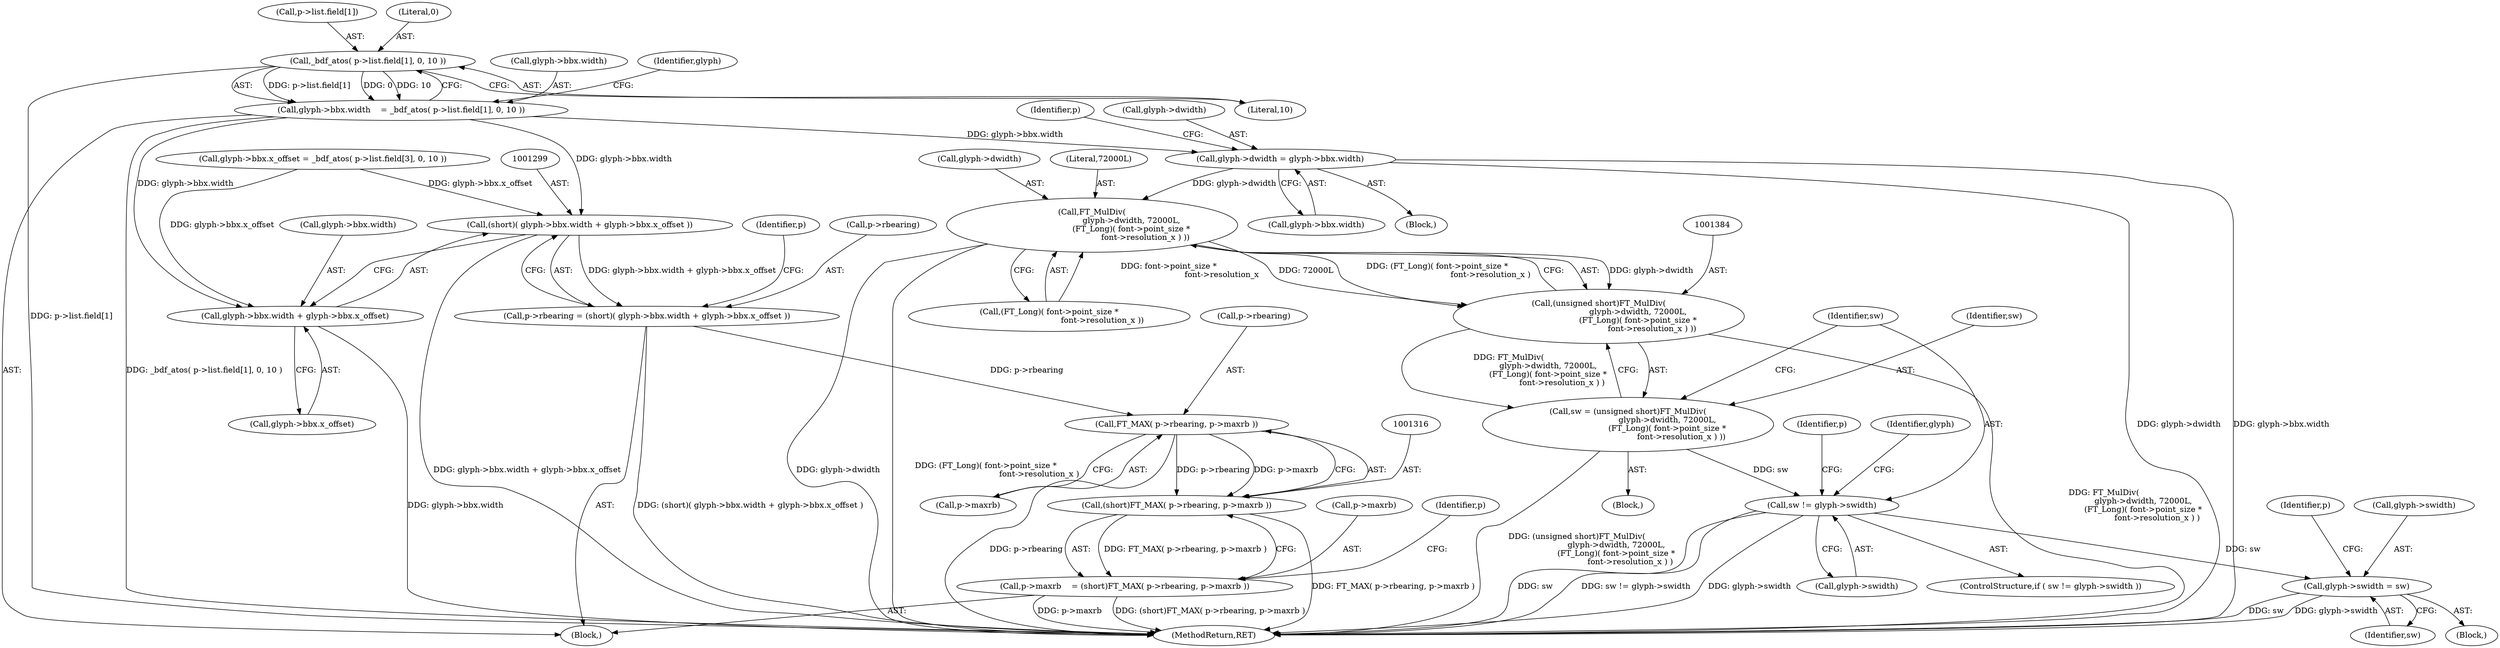 digraph "0_savannah_07bdb6e289c7954e2a533039dc93c1c136099d2d@array" {
"1001173" [label="(Call,_bdf_atos( p->list.field[1], 0, 10 ))"];
"1001167" [label="(Call,glyph->bbx.width    = _bdf_atos( p->list.field[1], 0, 10 ))"];
"1001298" [label="(Call,(short)( glyph->bbx.width + glyph->bbx.x_offset ))"];
"1001294" [label="(Call,p->rbearing = (short)( glyph->bbx.width + glyph->bbx.x_offset ))"];
"1001317" [label="(Call,FT_MAX( p->rbearing, p->maxrb ))"];
"1001315" [label="(Call,(short)FT_MAX( p->rbearing, p->maxrb ))"];
"1001311" [label="(Call,p->maxrb    = (short)FT_MAX( p->rbearing, p->maxrb ))"];
"1001300" [label="(Call,glyph->bbx.width + glyph->bbx.x_offset)"];
"1001362" [label="(Call,glyph->dwidth = glyph->bbx.width)"];
"1001385" [label="(Call,FT_MulDiv(\n                               glyph->dwidth, 72000L,\n                               (FT_Long)( font->point_size *\n                                          font->resolution_x ) ))"];
"1001383" [label="(Call,(unsigned short)FT_MulDiv(\n                               glyph->dwidth, 72000L,\n                               (FT_Long)( font->point_size *\n                                          font->resolution_x ) ))"];
"1001381" [label="(Call,sw = (unsigned short)FT_MulDiv(\n                               glyph->dwidth, 72000L,\n                               (FT_Long)( font->point_size *\n                                          font->resolution_x ) ))"];
"1001400" [label="(Call,sw != glyph->swidth)"];
"1001406" [label="(Call,glyph->swidth = sw)"];
"1001315" [label="(Call,(short)FT_MAX( p->rbearing, p->maxrb ))"];
"1001301" [label="(Call,glyph->bbx.width)"];
"1001447" [label="(Identifier,p)"];
"1001405" [label="(Block,)"];
"1001173" [label="(Call,_bdf_atos( p->list.field[1], 0, 10 ))"];
"1001168" [label="(Call,glyph->bbx.width)"];
"1001318" [label="(Call,p->rbearing)"];
"1001312" [label="(Call,p->maxrb)"];
"1001317" [label="(Call,FT_MAX( p->rbearing, p->maxrb ))"];
"1001311" [label="(Call,p->maxrb    = (short)FT_MAX( p->rbearing, p->maxrb ))"];
"1001326" [label="(Identifier,p)"];
"1001410" [label="(Identifier,sw)"];
"1001313" [label="(Identifier,p)"];
"1001182" [label="(Literal,10)"];
"1001294" [label="(Call,p->rbearing = (short)( glyph->bbx.width + glyph->bbx.x_offset ))"];
"1001143" [label="(Block,)"];
"1001408" [label="(Identifier,glyph)"];
"1001363" [label="(Call,glyph->dwidth)"];
"1001381" [label="(Call,sw = (unsigned short)FT_MulDiv(\n                               glyph->dwidth, 72000L,\n                               (FT_Long)( font->point_size *\n                                          font->resolution_x ) ))"];
"1001406" [label="(Call,glyph->swidth = sw)"];
"1001375" [label="(Identifier,p)"];
"1001390" [label="(Call,(FT_Long)( font->point_size *\n                                          font->resolution_x ))"];
"1001383" [label="(Call,(unsigned short)FT_MulDiv(\n                               glyph->dwidth, 72000L,\n                               (FT_Long)( font->point_size *\n                                          font->resolution_x ) ))"];
"1001407" [label="(Call,glyph->swidth)"];
"1001386" [label="(Call,glyph->dwidth)"];
"1001379" [label="(Block,)"];
"1001298" [label="(Call,(short)( glyph->bbx.width + glyph->bbx.x_offset ))"];
"1001306" [label="(Call,glyph->bbx.x_offset)"];
"1001174" [label="(Call,p->list.field[1])"];
"1001366" [label="(Call,glyph->bbx.width)"];
"1001402" [label="(Call,glyph->swidth)"];
"1001382" [label="(Identifier,sw)"];
"1001295" [label="(Call,p->rbearing)"];
"1001186" [label="(Identifier,glyph)"];
"1001167" [label="(Call,glyph->bbx.width    = _bdf_atos( p->list.field[1], 0, 10 ))"];
"1001300" [label="(Call,glyph->bbx.width + glyph->bbx.x_offset)"];
"1001414" [label="(Identifier,p)"];
"1001389" [label="(Literal,72000L)"];
"1001401" [label="(Identifier,sw)"];
"1001361" [label="(Block,)"];
"1001362" [label="(Call,glyph->dwidth = glyph->bbx.width)"];
"1001399" [label="(ControlStructure,if ( sw != glyph->swidth ))"];
"1001385" [label="(Call,FT_MulDiv(\n                               glyph->dwidth, 72000L,\n                               (FT_Long)( font->point_size *\n                                          font->resolution_x ) ))"];
"1001321" [label="(Call,p->maxrb)"];
"1001181" [label="(Literal,0)"];
"1001568" [label="(MethodReturn,RET)"];
"1001199" [label="(Call,glyph->bbx.x_offset = _bdf_atos( p->list.field[3], 0, 10 ))"];
"1001400" [label="(Call,sw != glyph->swidth)"];
"1001173" -> "1001167"  [label="AST: "];
"1001173" -> "1001182"  [label="CFG: "];
"1001174" -> "1001173"  [label="AST: "];
"1001181" -> "1001173"  [label="AST: "];
"1001182" -> "1001173"  [label="AST: "];
"1001167" -> "1001173"  [label="CFG: "];
"1001173" -> "1001568"  [label="DDG: p->list.field[1]"];
"1001173" -> "1001167"  [label="DDG: p->list.field[1]"];
"1001173" -> "1001167"  [label="DDG: 0"];
"1001173" -> "1001167"  [label="DDG: 10"];
"1001167" -> "1001143"  [label="AST: "];
"1001168" -> "1001167"  [label="AST: "];
"1001186" -> "1001167"  [label="CFG: "];
"1001167" -> "1001568"  [label="DDG: _bdf_atos( p->list.field[1], 0, 10 )"];
"1001167" -> "1001298"  [label="DDG: glyph->bbx.width"];
"1001167" -> "1001300"  [label="DDG: glyph->bbx.width"];
"1001167" -> "1001362"  [label="DDG: glyph->bbx.width"];
"1001298" -> "1001294"  [label="AST: "];
"1001298" -> "1001300"  [label="CFG: "];
"1001299" -> "1001298"  [label="AST: "];
"1001300" -> "1001298"  [label="AST: "];
"1001294" -> "1001298"  [label="CFG: "];
"1001298" -> "1001568"  [label="DDG: glyph->bbx.width + glyph->bbx.x_offset"];
"1001298" -> "1001294"  [label="DDG: glyph->bbx.width + glyph->bbx.x_offset"];
"1001199" -> "1001298"  [label="DDG: glyph->bbx.x_offset"];
"1001294" -> "1001143"  [label="AST: "];
"1001295" -> "1001294"  [label="AST: "];
"1001313" -> "1001294"  [label="CFG: "];
"1001294" -> "1001568"  [label="DDG: (short)( glyph->bbx.width + glyph->bbx.x_offset )"];
"1001294" -> "1001317"  [label="DDG: p->rbearing"];
"1001317" -> "1001315"  [label="AST: "];
"1001317" -> "1001321"  [label="CFG: "];
"1001318" -> "1001317"  [label="AST: "];
"1001321" -> "1001317"  [label="AST: "];
"1001315" -> "1001317"  [label="CFG: "];
"1001317" -> "1001568"  [label="DDG: p->rbearing"];
"1001317" -> "1001315"  [label="DDG: p->rbearing"];
"1001317" -> "1001315"  [label="DDG: p->maxrb"];
"1001315" -> "1001311"  [label="AST: "];
"1001316" -> "1001315"  [label="AST: "];
"1001311" -> "1001315"  [label="CFG: "];
"1001315" -> "1001568"  [label="DDG: FT_MAX( p->rbearing, p->maxrb )"];
"1001315" -> "1001311"  [label="DDG: FT_MAX( p->rbearing, p->maxrb )"];
"1001311" -> "1001143"  [label="AST: "];
"1001312" -> "1001311"  [label="AST: "];
"1001326" -> "1001311"  [label="CFG: "];
"1001311" -> "1001568"  [label="DDG: p->maxrb"];
"1001311" -> "1001568"  [label="DDG: (short)FT_MAX( p->rbearing, p->maxrb )"];
"1001300" -> "1001306"  [label="CFG: "];
"1001301" -> "1001300"  [label="AST: "];
"1001306" -> "1001300"  [label="AST: "];
"1001300" -> "1001568"  [label="DDG: glyph->bbx.width"];
"1001199" -> "1001300"  [label="DDG: glyph->bbx.x_offset"];
"1001362" -> "1001361"  [label="AST: "];
"1001362" -> "1001366"  [label="CFG: "];
"1001363" -> "1001362"  [label="AST: "];
"1001366" -> "1001362"  [label="AST: "];
"1001375" -> "1001362"  [label="CFG: "];
"1001362" -> "1001568"  [label="DDG: glyph->bbx.width"];
"1001362" -> "1001568"  [label="DDG: glyph->dwidth"];
"1001362" -> "1001385"  [label="DDG: glyph->dwidth"];
"1001385" -> "1001383"  [label="AST: "];
"1001385" -> "1001390"  [label="CFG: "];
"1001386" -> "1001385"  [label="AST: "];
"1001389" -> "1001385"  [label="AST: "];
"1001390" -> "1001385"  [label="AST: "];
"1001383" -> "1001385"  [label="CFG: "];
"1001385" -> "1001568"  [label="DDG: glyph->dwidth"];
"1001385" -> "1001568"  [label="DDG: (FT_Long)( font->point_size *\n                                          font->resolution_x )"];
"1001385" -> "1001383"  [label="DDG: glyph->dwidth"];
"1001385" -> "1001383"  [label="DDG: 72000L"];
"1001385" -> "1001383"  [label="DDG: (FT_Long)( font->point_size *\n                                          font->resolution_x )"];
"1001390" -> "1001385"  [label="DDG: font->point_size *\n                                          font->resolution_x"];
"1001383" -> "1001381"  [label="AST: "];
"1001384" -> "1001383"  [label="AST: "];
"1001381" -> "1001383"  [label="CFG: "];
"1001383" -> "1001568"  [label="DDG: FT_MulDiv(\n                               glyph->dwidth, 72000L,\n                               (FT_Long)( font->point_size *\n                                          font->resolution_x ) )"];
"1001383" -> "1001381"  [label="DDG: FT_MulDiv(\n                               glyph->dwidth, 72000L,\n                               (FT_Long)( font->point_size *\n                                          font->resolution_x ) )"];
"1001381" -> "1001379"  [label="AST: "];
"1001382" -> "1001381"  [label="AST: "];
"1001401" -> "1001381"  [label="CFG: "];
"1001381" -> "1001568"  [label="DDG: (unsigned short)FT_MulDiv(\n                               glyph->dwidth, 72000L,\n                               (FT_Long)( font->point_size *\n                                          font->resolution_x ) )"];
"1001381" -> "1001400"  [label="DDG: sw"];
"1001400" -> "1001399"  [label="AST: "];
"1001400" -> "1001402"  [label="CFG: "];
"1001401" -> "1001400"  [label="AST: "];
"1001402" -> "1001400"  [label="AST: "];
"1001408" -> "1001400"  [label="CFG: "];
"1001447" -> "1001400"  [label="CFG: "];
"1001400" -> "1001568"  [label="DDG: sw != glyph->swidth"];
"1001400" -> "1001568"  [label="DDG: glyph->swidth"];
"1001400" -> "1001568"  [label="DDG: sw"];
"1001400" -> "1001406"  [label="DDG: sw"];
"1001406" -> "1001405"  [label="AST: "];
"1001406" -> "1001410"  [label="CFG: "];
"1001407" -> "1001406"  [label="AST: "];
"1001410" -> "1001406"  [label="AST: "];
"1001414" -> "1001406"  [label="CFG: "];
"1001406" -> "1001568"  [label="DDG: sw"];
"1001406" -> "1001568"  [label="DDG: glyph->swidth"];
}
